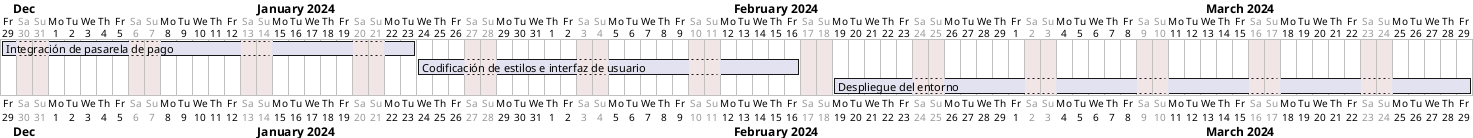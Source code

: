@startgantt
Project starts 2023-12-29
saturday are closed
sunday are closed

[Integración de pasarela de pago] starts 2023-12-29
[Integración de pasarela de pago] ends 2024-01-23

[Codificación de estilos e interfaz de usuario] starts 2024-01-24
[Codificación de estilos e interfaz de usuario] ends 2024-02-16

[Despliegue del entorno] starts 2024-02-19
[Despliegue del entorno] ends 2024-03-29

@endgantt
